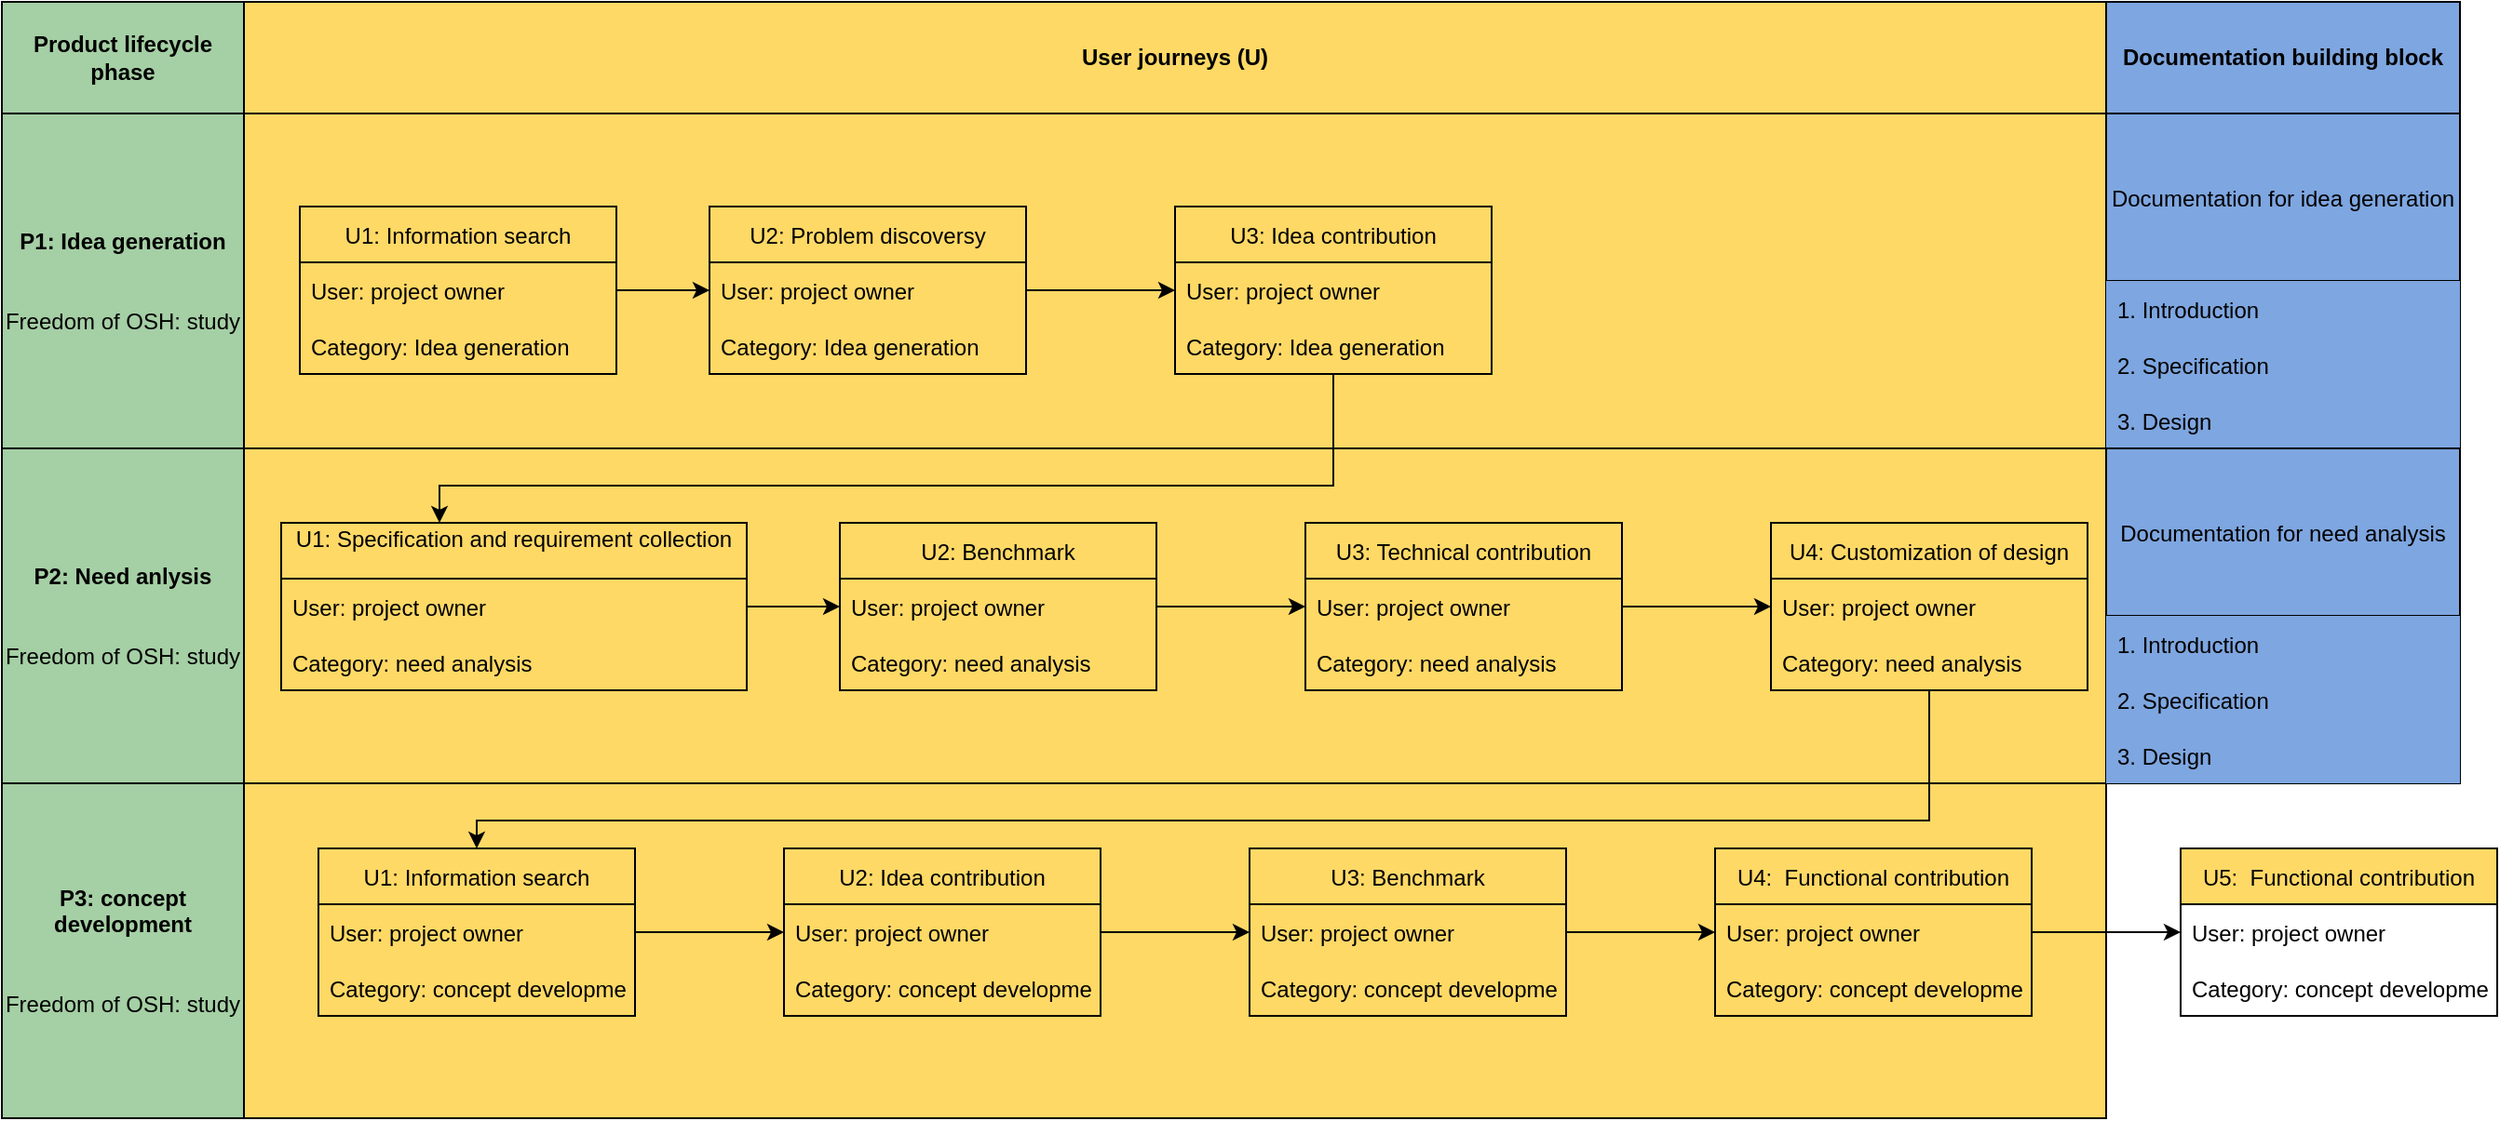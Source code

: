 <mxfile version="15.3.8" type="github">
  <diagram id="PqBIYU05dPy_sP4pm3ZJ" name="Page-1">
    <mxGraphModel dx="1186" dy="651" grid="1" gridSize="10" guides="1" tooltips="1" connect="1" arrows="1" fold="1" page="1" pageScale="1" pageWidth="827" pageHeight="1169" math="0" shadow="0">
      <root>
        <mxCell id="0" />
        <mxCell id="1" parent="0" />
        <mxCell id="xGW7fza09lIFAX_tL9IV-95" value="" style="rounded=0;whiteSpace=wrap;html=1;fillColor=#FFD966;" vertex="1" parent="1">
          <mxGeometry x="230" y="460" width="1000" height="180" as="geometry" />
        </mxCell>
        <mxCell id="xGW7fza09lIFAX_tL9IV-64" value="" style="rounded=0;whiteSpace=wrap;html=1;fillColor=#FFD966;" vertex="1" parent="1">
          <mxGeometry x="230" y="280" width="1000" height="180" as="geometry" />
        </mxCell>
        <mxCell id="xGW7fza09lIFAX_tL9IV-52" value="" style="rounded=0;whiteSpace=wrap;html=1;fillColor=#FFD966;" vertex="1" parent="1">
          <mxGeometry x="230" y="100" width="1000" height="180" as="geometry" />
        </mxCell>
        <mxCell id="xGW7fza09lIFAX_tL9IV-37" value="&lt;div&gt;&lt;b&gt;P1: Idea generation&lt;/b&gt;&lt;/div&gt;&lt;div&gt;&lt;br&gt;&lt;/div&gt;&lt;div&gt;&lt;br&gt;&lt;/div&gt;&lt;div&gt;Freedom of OSH: study&lt;br&gt;&lt;/div&gt;" style="rounded=0;whiteSpace=wrap;html=1;fillColor=#A5CFA5;" vertex="1" parent="1">
          <mxGeometry x="100" y="100" width="130" height="180" as="geometry" />
        </mxCell>
        <mxCell id="xGW7fza09lIFAX_tL9IV-38" value="U1: Information search" style="swimlane;fontStyle=0;childLayout=stackLayout;horizontal=1;startSize=30;horizontalStack=0;resizeParent=1;resizeParentMax=0;resizeLast=0;collapsible=1;marginBottom=0;fillColor=#FFD966;" vertex="1" parent="1">
          <mxGeometry x="260" y="150" width="170" height="90" as="geometry" />
        </mxCell>
        <mxCell id="xGW7fza09lIFAX_tL9IV-39" value="User: project owner" style="text;strokeColor=none;fillColor=none;align=left;verticalAlign=middle;spacingLeft=4;spacingRight=4;overflow=hidden;points=[[0,0.5],[1,0.5]];portConstraint=eastwest;rotatable=0;" vertex="1" parent="xGW7fza09lIFAX_tL9IV-38">
          <mxGeometry y="30" width="170" height="30" as="geometry" />
        </mxCell>
        <mxCell id="xGW7fza09lIFAX_tL9IV-40" value="Category: Idea generation" style="text;strokeColor=none;fillColor=none;align=left;verticalAlign=middle;spacingLeft=4;spacingRight=4;overflow=hidden;points=[[0,0.5],[1,0.5]];portConstraint=eastwest;rotatable=0;" vertex="1" parent="xGW7fza09lIFAX_tL9IV-38">
          <mxGeometry y="60" width="170" height="30" as="geometry" />
        </mxCell>
        <mxCell id="xGW7fza09lIFAX_tL9IV-51" value="" style="edgeStyle=orthogonalEdgeStyle;rounded=0;orthogonalLoop=1;jettySize=auto;html=1;" edge="1" parent="1" source="xGW7fza09lIFAX_tL9IV-44" target="xGW7fza09lIFAX_tL9IV-48">
          <mxGeometry relative="1" as="geometry" />
        </mxCell>
        <mxCell id="xGW7fza09lIFAX_tL9IV-44" value="U2: Problem discoversy" style="swimlane;fontStyle=0;childLayout=stackLayout;horizontal=1;startSize=30;horizontalStack=0;resizeParent=1;resizeParentMax=0;resizeLast=0;collapsible=1;marginBottom=0;fillColor=#FFD966;" vertex="1" parent="1">
          <mxGeometry x="480" y="150" width="170" height="90" as="geometry" />
        </mxCell>
        <mxCell id="xGW7fza09lIFAX_tL9IV-45" value="User: project owner" style="text;strokeColor=none;fillColor=none;align=left;verticalAlign=middle;spacingLeft=4;spacingRight=4;overflow=hidden;points=[[0,0.5],[1,0.5]];portConstraint=eastwest;rotatable=0;" vertex="1" parent="xGW7fza09lIFAX_tL9IV-44">
          <mxGeometry y="30" width="170" height="30" as="geometry" />
        </mxCell>
        <mxCell id="xGW7fza09lIFAX_tL9IV-46" value="Category: Idea generation" style="text;strokeColor=none;fillColor=none;align=left;verticalAlign=middle;spacingLeft=4;spacingRight=4;overflow=hidden;points=[[0,0.5],[1,0.5]];portConstraint=eastwest;rotatable=0;" vertex="1" parent="xGW7fza09lIFAX_tL9IV-44">
          <mxGeometry y="60" width="170" height="30" as="geometry" />
        </mxCell>
        <mxCell id="xGW7fza09lIFAX_tL9IV-47" value="" style="endArrow=classic;html=1;exitX=1;exitY=0.5;exitDx=0;exitDy=0;" edge="1" parent="1" source="xGW7fza09lIFAX_tL9IV-39">
          <mxGeometry width="50" height="50" relative="1" as="geometry">
            <mxPoint x="490" y="220" as="sourcePoint" />
            <mxPoint x="480" y="195" as="targetPoint" />
          </mxGeometry>
        </mxCell>
        <mxCell id="xGW7fza09lIFAX_tL9IV-63" value="" style="edgeStyle=orthogonalEdgeStyle;rounded=0;orthogonalLoop=1;jettySize=auto;html=1;" edge="1" parent="1" source="xGW7fza09lIFAX_tL9IV-48" target="xGW7fza09lIFAX_tL9IV-60">
          <mxGeometry relative="1" as="geometry">
            <Array as="points">
              <mxPoint x="815" y="300" />
              <mxPoint x="335" y="300" />
            </Array>
          </mxGeometry>
        </mxCell>
        <mxCell id="xGW7fza09lIFAX_tL9IV-48" value="U3: Idea contribution" style="swimlane;fontStyle=0;childLayout=stackLayout;horizontal=1;startSize=30;horizontalStack=0;resizeParent=1;resizeParentMax=0;resizeLast=0;collapsible=1;marginBottom=0;fillColor=#FFD966;" vertex="1" parent="1">
          <mxGeometry x="730" y="150" width="170" height="90" as="geometry" />
        </mxCell>
        <mxCell id="xGW7fza09lIFAX_tL9IV-49" value="User: project owner" style="text;strokeColor=none;fillColor=none;align=left;verticalAlign=middle;spacingLeft=4;spacingRight=4;overflow=hidden;points=[[0,0.5],[1,0.5]];portConstraint=eastwest;rotatable=0;" vertex="1" parent="xGW7fza09lIFAX_tL9IV-48">
          <mxGeometry y="30" width="170" height="30" as="geometry" />
        </mxCell>
        <mxCell id="xGW7fza09lIFAX_tL9IV-50" value="Category: Idea generation" style="text;strokeColor=none;fillColor=none;align=left;verticalAlign=middle;spacingLeft=4;spacingRight=4;overflow=hidden;points=[[0,0.5],[1,0.5]];portConstraint=eastwest;rotatable=0;" vertex="1" parent="xGW7fza09lIFAX_tL9IV-48">
          <mxGeometry y="60" width="170" height="30" as="geometry" />
        </mxCell>
        <mxCell id="xGW7fza09lIFAX_tL9IV-56" value="Documentation for idea generation" style="swimlane;fontStyle=0;childLayout=stackLayout;horizontal=1;startSize=90;horizontalStack=0;resizeParent=1;resizeParentMax=0;resizeLast=0;collapsible=1;marginBottom=0;fillColor=#7EA6E0;" vertex="1" parent="1">
          <mxGeometry x="1230" y="100" width="190" height="180" as="geometry" />
        </mxCell>
        <mxCell id="xGW7fza09lIFAX_tL9IV-57" value="1. Introduction" style="text;strokeColor=none;fillColor=#7EA6E0;align=left;verticalAlign=middle;spacingLeft=4;spacingRight=4;overflow=hidden;points=[[0,0.5],[1,0.5]];portConstraint=eastwest;rotatable=0;" vertex="1" parent="xGW7fza09lIFAX_tL9IV-56">
          <mxGeometry y="90" width="190" height="30" as="geometry" />
        </mxCell>
        <mxCell id="xGW7fza09lIFAX_tL9IV-58" value="2. Specification" style="text;strokeColor=none;fillColor=#7EA6E0;align=left;verticalAlign=middle;spacingLeft=4;spacingRight=4;overflow=hidden;points=[[0,0.5],[1,0.5]];portConstraint=eastwest;rotatable=0;" vertex="1" parent="xGW7fza09lIFAX_tL9IV-56">
          <mxGeometry y="120" width="190" height="30" as="geometry" />
        </mxCell>
        <mxCell id="xGW7fza09lIFAX_tL9IV-59" value="3. Design" style="text;strokeColor=none;fillColor=#7EA6E0;align=left;verticalAlign=middle;spacingLeft=4;spacingRight=4;overflow=hidden;points=[[0,0.5],[1,0.5]];portConstraint=eastwest;rotatable=0;" vertex="1" parent="xGW7fza09lIFAX_tL9IV-56">
          <mxGeometry y="150" width="190" height="30" as="geometry" />
        </mxCell>
        <mxCell id="xGW7fza09lIFAX_tL9IV-60" value="U1: Specification and requirement collection&#xa;" style="swimlane;fontStyle=0;childLayout=stackLayout;horizontal=1;startSize=30;horizontalStack=0;resizeParent=1;resizeParentMax=0;resizeLast=0;collapsible=1;marginBottom=0;fillColor=#FFD966;" vertex="1" parent="1">
          <mxGeometry x="250" y="320" width="250" height="90" as="geometry" />
        </mxCell>
        <mxCell id="xGW7fza09lIFAX_tL9IV-61" value="User: project owner" style="text;strokeColor=none;fillColor=none;align=left;verticalAlign=middle;spacingLeft=4;spacingRight=4;overflow=hidden;points=[[0,0.5],[1,0.5]];portConstraint=eastwest;rotatable=0;" vertex="1" parent="xGW7fza09lIFAX_tL9IV-60">
          <mxGeometry y="30" width="250" height="30" as="geometry" />
        </mxCell>
        <mxCell id="xGW7fza09lIFAX_tL9IV-62" value="Category: need analysis" style="text;strokeColor=none;fillColor=none;align=left;verticalAlign=middle;spacingLeft=4;spacingRight=4;overflow=hidden;points=[[0,0.5],[1,0.5]];portConstraint=eastwest;rotatable=0;" vertex="1" parent="xGW7fza09lIFAX_tL9IV-60">
          <mxGeometry y="60" width="250" height="30" as="geometry" />
        </mxCell>
        <mxCell id="xGW7fza09lIFAX_tL9IV-65" value="&lt;div&gt;&lt;b&gt;P2: Need anlysis&lt;br&gt;&lt;/b&gt;&lt;/div&gt;&lt;div&gt;&lt;br&gt;&lt;/div&gt;&lt;div&gt;&lt;br&gt;&lt;/div&gt;&lt;div&gt;Freedom of OSH: study&lt;br&gt;&lt;/div&gt;" style="rounded=0;whiteSpace=wrap;html=1;fillColor=#A5CFA5;" vertex="1" parent="1">
          <mxGeometry x="100" y="280" width="130" height="180" as="geometry" />
        </mxCell>
        <mxCell id="xGW7fza09lIFAX_tL9IV-77" value="" style="edgeStyle=orthogonalEdgeStyle;rounded=0;orthogonalLoop=1;jettySize=auto;html=1;" edge="1" parent="1" source="xGW7fza09lIFAX_tL9IV-69" target="xGW7fza09lIFAX_tL9IV-74">
          <mxGeometry relative="1" as="geometry" />
        </mxCell>
        <mxCell id="xGW7fza09lIFAX_tL9IV-69" value="U2: Benchmark" style="swimlane;fontStyle=0;childLayout=stackLayout;horizontal=1;startSize=30;horizontalStack=0;resizeParent=1;resizeParentMax=0;resizeLast=0;collapsible=1;marginBottom=0;fillColor=#FFD966;" vertex="1" parent="1">
          <mxGeometry x="550" y="320" width="170" height="90" as="geometry" />
        </mxCell>
        <mxCell id="xGW7fza09lIFAX_tL9IV-70" value="User: project owner" style="text;strokeColor=none;fillColor=none;align=left;verticalAlign=middle;spacingLeft=4;spacingRight=4;overflow=hidden;points=[[0,0.5],[1,0.5]];portConstraint=eastwest;rotatable=0;" vertex="1" parent="xGW7fza09lIFAX_tL9IV-69">
          <mxGeometry y="30" width="170" height="30" as="geometry" />
        </mxCell>
        <mxCell id="xGW7fza09lIFAX_tL9IV-71" value="Category: need analysis" style="text;strokeColor=none;fillColor=none;align=left;verticalAlign=middle;spacingLeft=4;spacingRight=4;overflow=hidden;points=[[0,0.5],[1,0.5]];portConstraint=eastwest;rotatable=0;" vertex="1" parent="xGW7fza09lIFAX_tL9IV-69">
          <mxGeometry y="60" width="170" height="30" as="geometry" />
        </mxCell>
        <mxCell id="xGW7fza09lIFAX_tL9IV-72" value="" style="endArrow=classic;html=1;exitX=1;exitY=0.5;exitDx=0;exitDy=0;" edge="1" parent="1" source="xGW7fza09lIFAX_tL9IV-61">
          <mxGeometry width="50" height="50" relative="1" as="geometry">
            <mxPoint x="560" y="220" as="sourcePoint" />
            <mxPoint x="550" y="365" as="targetPoint" />
          </mxGeometry>
        </mxCell>
        <mxCell id="xGW7fza09lIFAX_tL9IV-82" value="" style="edgeStyle=orthogonalEdgeStyle;rounded=0;orthogonalLoop=1;jettySize=auto;html=1;" edge="1" parent="1" source="xGW7fza09lIFAX_tL9IV-74" target="xGW7fza09lIFAX_tL9IV-79">
          <mxGeometry relative="1" as="geometry" />
        </mxCell>
        <mxCell id="xGW7fza09lIFAX_tL9IV-74" value="U3: Technical contribution" style="swimlane;fontStyle=0;childLayout=stackLayout;horizontal=1;startSize=30;horizontalStack=0;resizeParent=1;resizeParentMax=0;resizeLast=0;collapsible=1;marginBottom=0;fillColor=#FFD966;" vertex="1" parent="1">
          <mxGeometry x="800" y="320" width="170" height="90" as="geometry" />
        </mxCell>
        <mxCell id="xGW7fza09lIFAX_tL9IV-75" value="User: project owner" style="text;strokeColor=none;fillColor=none;align=left;verticalAlign=middle;spacingLeft=4;spacingRight=4;overflow=hidden;points=[[0,0.5],[1,0.5]];portConstraint=eastwest;rotatable=0;" vertex="1" parent="xGW7fza09lIFAX_tL9IV-74">
          <mxGeometry y="30" width="170" height="30" as="geometry" />
        </mxCell>
        <mxCell id="xGW7fza09lIFAX_tL9IV-76" value="Category: need analysis" style="text;strokeColor=none;fillColor=none;align=left;verticalAlign=middle;spacingLeft=4;spacingRight=4;overflow=hidden;points=[[0,0.5],[1,0.5]];portConstraint=eastwest;rotatable=0;" vertex="1" parent="xGW7fza09lIFAX_tL9IV-74">
          <mxGeometry y="60" width="170" height="30" as="geometry" />
        </mxCell>
        <mxCell id="xGW7fza09lIFAX_tL9IV-99" value="" style="edgeStyle=orthogonalEdgeStyle;rounded=0;orthogonalLoop=1;jettySize=auto;html=1;" edge="1" parent="1" source="xGW7fza09lIFAX_tL9IV-79" target="xGW7fza09lIFAX_tL9IV-96">
          <mxGeometry relative="1" as="geometry">
            <Array as="points">
              <mxPoint x="1135" y="480" />
              <mxPoint x="355" y="480" />
            </Array>
          </mxGeometry>
        </mxCell>
        <mxCell id="xGW7fza09lIFAX_tL9IV-79" value="U4: Customization of design " style="swimlane;fontStyle=0;childLayout=stackLayout;horizontal=1;startSize=30;horizontalStack=0;resizeParent=1;resizeParentMax=0;resizeLast=0;collapsible=1;marginBottom=0;fillColor=#FFD966;" vertex="1" parent="1">
          <mxGeometry x="1050" y="320" width="170" height="90" as="geometry" />
        </mxCell>
        <mxCell id="xGW7fza09lIFAX_tL9IV-80" value="User: project owner" style="text;strokeColor=none;fillColor=none;align=left;verticalAlign=middle;spacingLeft=4;spacingRight=4;overflow=hidden;points=[[0,0.5],[1,0.5]];portConstraint=eastwest;rotatable=0;" vertex="1" parent="xGW7fza09lIFAX_tL9IV-79">
          <mxGeometry y="30" width="170" height="30" as="geometry" />
        </mxCell>
        <mxCell id="xGW7fza09lIFAX_tL9IV-81" value="Category: need analysis" style="text;strokeColor=none;fillColor=none;align=left;verticalAlign=middle;spacingLeft=4;spacingRight=4;overflow=hidden;points=[[0,0.5],[1,0.5]];portConstraint=eastwest;rotatable=0;" vertex="1" parent="xGW7fza09lIFAX_tL9IV-79">
          <mxGeometry y="60" width="170" height="30" as="geometry" />
        </mxCell>
        <mxCell id="xGW7fza09lIFAX_tL9IV-87" value="Documentation for need analysis" style="swimlane;fontStyle=0;childLayout=stackLayout;horizontal=1;startSize=90;horizontalStack=0;resizeParent=1;resizeParentMax=0;resizeLast=0;collapsible=1;marginBottom=0;fillColor=#7EA6E0;" vertex="1" parent="1">
          <mxGeometry x="1230" y="280" width="190" height="180" as="geometry" />
        </mxCell>
        <mxCell id="xGW7fza09lIFAX_tL9IV-88" value="1. Introduction" style="text;strokeColor=none;fillColor=#7EA6E0;align=left;verticalAlign=middle;spacingLeft=4;spacingRight=4;overflow=hidden;points=[[0,0.5],[1,0.5]];portConstraint=eastwest;rotatable=0;" vertex="1" parent="xGW7fza09lIFAX_tL9IV-87">
          <mxGeometry y="90" width="190" height="30" as="geometry" />
        </mxCell>
        <mxCell id="xGW7fza09lIFAX_tL9IV-89" value="2. Specification" style="text;strokeColor=none;fillColor=#7EA6E0;align=left;verticalAlign=middle;spacingLeft=4;spacingRight=4;overflow=hidden;points=[[0,0.5],[1,0.5]];portConstraint=eastwest;rotatable=0;" vertex="1" parent="xGW7fza09lIFAX_tL9IV-87">
          <mxGeometry y="120" width="190" height="30" as="geometry" />
        </mxCell>
        <mxCell id="xGW7fza09lIFAX_tL9IV-90" value="3. Design" style="text;strokeColor=none;fillColor=#7EA6E0;align=left;verticalAlign=middle;spacingLeft=4;spacingRight=4;overflow=hidden;points=[[0,0.5],[1,0.5]];portConstraint=eastwest;rotatable=0;" vertex="1" parent="xGW7fza09lIFAX_tL9IV-87">
          <mxGeometry y="150" width="190" height="30" as="geometry" />
        </mxCell>
        <mxCell id="xGW7fza09lIFAX_tL9IV-91" value="&lt;b&gt;Product lifecycle phase &lt;br&gt;&lt;/b&gt;" style="rounded=0;whiteSpace=wrap;html=1;fillColor=#A5CFA5;" vertex="1" parent="1">
          <mxGeometry x="100" y="40" width="130" height="60" as="geometry" />
        </mxCell>
        <mxCell id="xGW7fza09lIFAX_tL9IV-92" value="&lt;b&gt;User journeys (U) &lt;/b&gt;" style="rounded=0;whiteSpace=wrap;html=1;fillColor=#FFD966;" vertex="1" parent="1">
          <mxGeometry x="230" y="40" width="1000" height="60" as="geometry" />
        </mxCell>
        <mxCell id="xGW7fza09lIFAX_tL9IV-93" value="&lt;b&gt;Documentation building block&lt;/b&gt;" style="rounded=0;whiteSpace=wrap;html=1;fillColor=#7EA6E0;" vertex="1" parent="1">
          <mxGeometry x="1230" y="40" width="190" height="60" as="geometry" />
        </mxCell>
        <mxCell id="xGW7fza09lIFAX_tL9IV-94" value="&lt;div&gt;&lt;b&gt;P3: concept development&lt;br&gt;&lt;/b&gt;&lt;/div&gt;&lt;div&gt;&lt;br&gt;&lt;/div&gt;&lt;div&gt;&lt;br&gt;&lt;/div&gt;&lt;div&gt;Freedom of OSH: study&lt;br&gt;&lt;/div&gt;" style="rounded=0;whiteSpace=wrap;html=1;fillColor=#A5CFA5;" vertex="1" parent="1">
          <mxGeometry x="100" y="460" width="130" height="180" as="geometry" />
        </mxCell>
        <mxCell id="xGW7fza09lIFAX_tL9IV-103" value="" style="edgeStyle=orthogonalEdgeStyle;rounded=0;orthogonalLoop=1;jettySize=auto;html=1;" edge="1" parent="1" source="xGW7fza09lIFAX_tL9IV-96" target="xGW7fza09lIFAX_tL9IV-100">
          <mxGeometry relative="1" as="geometry" />
        </mxCell>
        <mxCell id="xGW7fza09lIFAX_tL9IV-96" value="U1: Information search" style="swimlane;fontStyle=0;childLayout=stackLayout;horizontal=1;startSize=30;horizontalStack=0;resizeParent=1;resizeParentMax=0;resizeLast=0;collapsible=1;marginBottom=0;fillColor=#FFD966;" vertex="1" parent="1">
          <mxGeometry x="270" y="495" width="170" height="90" as="geometry" />
        </mxCell>
        <mxCell id="xGW7fza09lIFAX_tL9IV-97" value="User: project owner" style="text;strokeColor=none;fillColor=none;align=left;verticalAlign=middle;spacingLeft=4;spacingRight=4;overflow=hidden;points=[[0,0.5],[1,0.5]];portConstraint=eastwest;rotatable=0;" vertex="1" parent="xGW7fza09lIFAX_tL9IV-96">
          <mxGeometry y="30" width="170" height="30" as="geometry" />
        </mxCell>
        <mxCell id="xGW7fza09lIFAX_tL9IV-98" value="Category: concept development" style="text;strokeColor=none;fillColor=none;align=left;verticalAlign=middle;spacingLeft=4;spacingRight=4;overflow=hidden;points=[[0,0.5],[1,0.5]];portConstraint=eastwest;rotatable=0;" vertex="1" parent="xGW7fza09lIFAX_tL9IV-96">
          <mxGeometry y="60" width="170" height="30" as="geometry" />
        </mxCell>
        <mxCell id="xGW7fza09lIFAX_tL9IV-107" value="" style="edgeStyle=orthogonalEdgeStyle;rounded=0;orthogonalLoop=1;jettySize=auto;html=1;" edge="1" parent="1" source="xGW7fza09lIFAX_tL9IV-100" target="xGW7fza09lIFAX_tL9IV-104">
          <mxGeometry relative="1" as="geometry" />
        </mxCell>
        <mxCell id="xGW7fza09lIFAX_tL9IV-100" value="U2: Idea contribution" style="swimlane;fontStyle=0;childLayout=stackLayout;horizontal=1;startSize=30;horizontalStack=0;resizeParent=1;resizeParentMax=0;resizeLast=0;collapsible=1;marginBottom=0;fillColor=#FFD966;" vertex="1" parent="1">
          <mxGeometry x="520" y="495" width="170" height="90" as="geometry" />
        </mxCell>
        <mxCell id="xGW7fza09lIFAX_tL9IV-101" value="User: project owner" style="text;strokeColor=none;fillColor=none;align=left;verticalAlign=middle;spacingLeft=4;spacingRight=4;overflow=hidden;points=[[0,0.5],[1,0.5]];portConstraint=eastwest;rotatable=0;" vertex="1" parent="xGW7fza09lIFAX_tL9IV-100">
          <mxGeometry y="30" width="170" height="30" as="geometry" />
        </mxCell>
        <mxCell id="xGW7fza09lIFAX_tL9IV-102" value="Category: concept development" style="text;strokeColor=none;fillColor=none;align=left;verticalAlign=middle;spacingLeft=4;spacingRight=4;overflow=hidden;points=[[0,0.5],[1,0.5]];portConstraint=eastwest;rotatable=0;" vertex="1" parent="xGW7fza09lIFAX_tL9IV-100">
          <mxGeometry y="60" width="170" height="30" as="geometry" />
        </mxCell>
        <mxCell id="xGW7fza09lIFAX_tL9IV-111" value="" style="edgeStyle=orthogonalEdgeStyle;rounded=0;orthogonalLoop=1;jettySize=auto;html=1;" edge="1" parent="1" source="xGW7fza09lIFAX_tL9IV-104" target="xGW7fza09lIFAX_tL9IV-108">
          <mxGeometry relative="1" as="geometry" />
        </mxCell>
        <mxCell id="xGW7fza09lIFAX_tL9IV-104" value="U3: Benchmark" style="swimlane;fontStyle=0;childLayout=stackLayout;horizontal=1;startSize=30;horizontalStack=0;resizeParent=1;resizeParentMax=0;resizeLast=0;collapsible=1;marginBottom=0;fillColor=#FFD966;" vertex="1" parent="1">
          <mxGeometry x="770" y="495" width="170" height="90" as="geometry" />
        </mxCell>
        <mxCell id="xGW7fza09lIFAX_tL9IV-105" value="User: project owner" style="text;strokeColor=none;fillColor=none;align=left;verticalAlign=middle;spacingLeft=4;spacingRight=4;overflow=hidden;points=[[0,0.5],[1,0.5]];portConstraint=eastwest;rotatable=0;" vertex="1" parent="xGW7fza09lIFAX_tL9IV-104">
          <mxGeometry y="30" width="170" height="30" as="geometry" />
        </mxCell>
        <mxCell id="xGW7fza09lIFAX_tL9IV-106" value="Category: concept development" style="text;strokeColor=none;fillColor=none;align=left;verticalAlign=middle;spacingLeft=4;spacingRight=4;overflow=hidden;points=[[0,0.5],[1,0.5]];portConstraint=eastwest;rotatable=0;" vertex="1" parent="xGW7fza09lIFAX_tL9IV-104">
          <mxGeometry y="60" width="170" height="30" as="geometry" />
        </mxCell>
        <mxCell id="xGW7fza09lIFAX_tL9IV-115" value="" style="edgeStyle=orthogonalEdgeStyle;rounded=0;orthogonalLoop=1;jettySize=auto;html=1;" edge="1" parent="1" source="xGW7fza09lIFAX_tL9IV-108" target="xGW7fza09lIFAX_tL9IV-112">
          <mxGeometry relative="1" as="geometry" />
        </mxCell>
        <mxCell id="xGW7fza09lIFAX_tL9IV-108" value="U4:  Functional contribution" style="swimlane;fontStyle=0;childLayout=stackLayout;horizontal=1;startSize=30;horizontalStack=0;resizeParent=1;resizeParentMax=0;resizeLast=0;collapsible=1;marginBottom=0;fillColor=#FFD966;" vertex="1" parent="1">
          <mxGeometry x="1020" y="495" width="170" height="90" as="geometry" />
        </mxCell>
        <mxCell id="xGW7fza09lIFAX_tL9IV-109" value="User: project owner" style="text;strokeColor=none;fillColor=none;align=left;verticalAlign=middle;spacingLeft=4;spacingRight=4;overflow=hidden;points=[[0,0.5],[1,0.5]];portConstraint=eastwest;rotatable=0;" vertex="1" parent="xGW7fza09lIFAX_tL9IV-108">
          <mxGeometry y="30" width="170" height="30" as="geometry" />
        </mxCell>
        <mxCell id="xGW7fza09lIFAX_tL9IV-110" value="Category: concept development" style="text;strokeColor=none;fillColor=none;align=left;verticalAlign=middle;spacingLeft=4;spacingRight=4;overflow=hidden;points=[[0,0.5],[1,0.5]];portConstraint=eastwest;rotatable=0;" vertex="1" parent="xGW7fza09lIFAX_tL9IV-108">
          <mxGeometry y="60" width="170" height="30" as="geometry" />
        </mxCell>
        <mxCell id="xGW7fza09lIFAX_tL9IV-112" value="U5:  Functional contribution" style="swimlane;fontStyle=0;childLayout=stackLayout;horizontal=1;startSize=30;horizontalStack=0;resizeParent=1;resizeParentMax=0;resizeLast=0;collapsible=1;marginBottom=0;fillColor=#FFD966;" vertex="1" parent="1">
          <mxGeometry x="1270" y="495" width="170" height="90" as="geometry" />
        </mxCell>
        <mxCell id="xGW7fza09lIFAX_tL9IV-113" value="User: project owner" style="text;strokeColor=none;fillColor=none;align=left;verticalAlign=middle;spacingLeft=4;spacingRight=4;overflow=hidden;points=[[0,0.5],[1,0.5]];portConstraint=eastwest;rotatable=0;" vertex="1" parent="xGW7fza09lIFAX_tL9IV-112">
          <mxGeometry y="30" width="170" height="30" as="geometry" />
        </mxCell>
        <mxCell id="xGW7fza09lIFAX_tL9IV-114" value="Category: concept development" style="text;strokeColor=none;fillColor=none;align=left;verticalAlign=middle;spacingLeft=4;spacingRight=4;overflow=hidden;points=[[0,0.5],[1,0.5]];portConstraint=eastwest;rotatable=0;" vertex="1" parent="xGW7fza09lIFAX_tL9IV-112">
          <mxGeometry y="60" width="170" height="30" as="geometry" />
        </mxCell>
      </root>
    </mxGraphModel>
  </diagram>
</mxfile>
